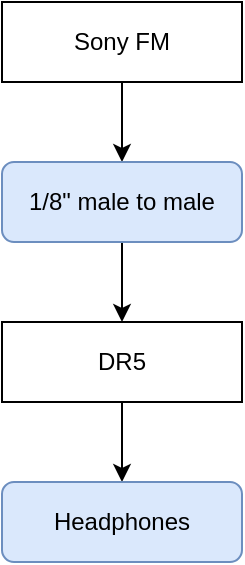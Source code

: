 <mxfile version="14.4.3" type="github"><diagram id="Cf0HK19XKc64sJWXq1ei" name="Page-1"><mxGraphModel dx="380" dy="596" grid="1" gridSize="10" guides="1" tooltips="1" connect="1" arrows="1" fold="1" page="1" pageScale="1" pageWidth="850" pageHeight="1100" math="0" shadow="0"><root><mxCell id="0"/><mxCell id="1" parent="0"/><mxCell id="NV5eFjogrfBtG3-yTEtF-4" value="" style="edgeStyle=orthogonalEdgeStyle;rounded=0;orthogonalLoop=1;jettySize=auto;html=1;" edge="1" parent="1" source="NV5eFjogrfBtG3-yTEtF-1" target="NV5eFjogrfBtG3-yTEtF-3"><mxGeometry relative="1" as="geometry"/></mxCell><mxCell id="NV5eFjogrfBtG3-yTEtF-1" value="Sony FM" style="rounded=0;whiteSpace=wrap;html=1;" vertex="1" parent="1"><mxGeometry x="120" y="80" width="120" height="40" as="geometry"/></mxCell><mxCell id="NV5eFjogrfBtG3-yTEtF-8" value="" style="edgeStyle=orthogonalEdgeStyle;rounded=0;orthogonalLoop=1;jettySize=auto;html=1;" edge="1" parent="1" source="NV5eFjogrfBtG3-yTEtF-2" target="NV5eFjogrfBtG3-yTEtF-7"><mxGeometry relative="1" as="geometry"/></mxCell><mxCell id="NV5eFjogrfBtG3-yTEtF-2" value="DR5" style="rounded=0;whiteSpace=wrap;html=1;" vertex="1" parent="1"><mxGeometry x="120" y="240" width="120" height="40" as="geometry"/></mxCell><mxCell id="NV5eFjogrfBtG3-yTEtF-5" value="" style="edgeStyle=orthogonalEdgeStyle;rounded=0;orthogonalLoop=1;jettySize=auto;html=1;" edge="1" parent="1" source="NV5eFjogrfBtG3-yTEtF-3" target="NV5eFjogrfBtG3-yTEtF-2"><mxGeometry relative="1" as="geometry"/></mxCell><mxCell id="NV5eFjogrfBtG3-yTEtF-3" value="1/8&quot; male to male" style="rounded=1;whiteSpace=wrap;html=1;fillColor=#dae8fc;strokeColor=#6c8ebf;" vertex="1" parent="1"><mxGeometry x="120" y="160" width="120" height="40" as="geometry"/></mxCell><mxCell id="NV5eFjogrfBtG3-yTEtF-7" value="Headphones" style="rounded=1;whiteSpace=wrap;html=1;fillColor=#dae8fc;strokeColor=#6c8ebf;" vertex="1" parent="1"><mxGeometry x="120" y="320" width="120" height="40" as="geometry"/></mxCell></root></mxGraphModel></diagram></mxfile>